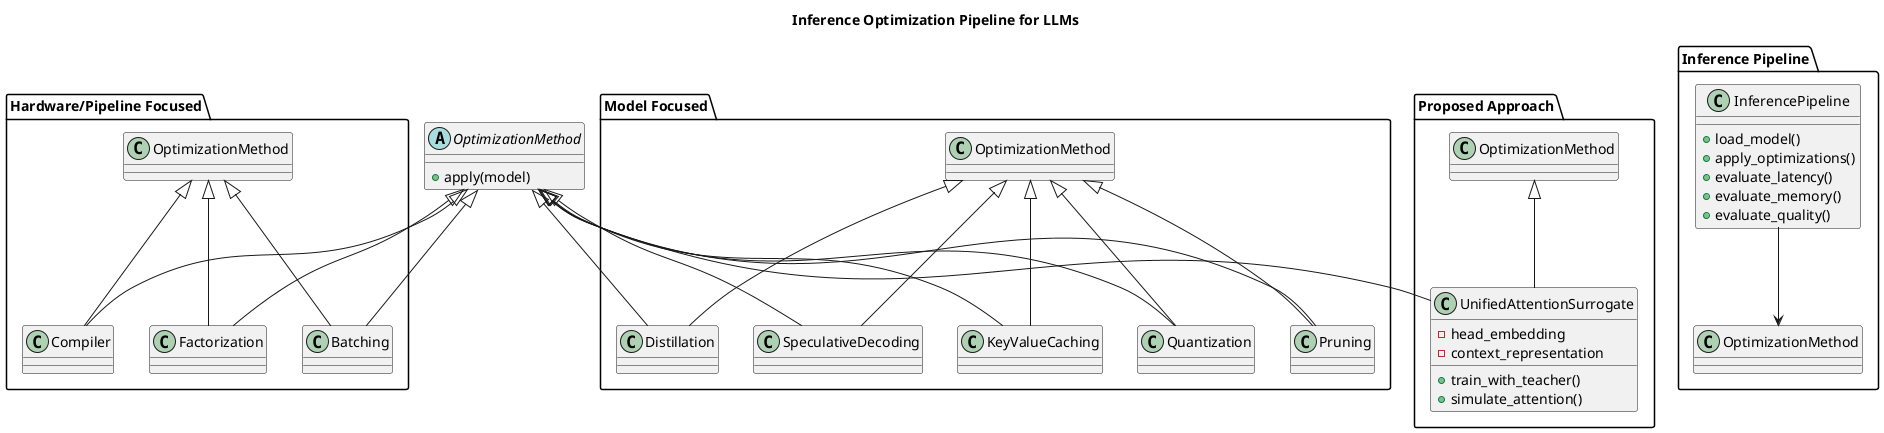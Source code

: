 @startuml
title Inference Optimization Pipeline for LLMs
top to bottom direction

package "Inference Pipeline" {
    class InferencePipeline {
        +load_model()
        +apply_optimizations()
        +evaluate_latency()
        +evaluate_memory()
        +evaluate_quality()
    }

    InferencePipeline --> OptimizationMethod
}

abstract class OptimizationMethod {
    +apply(model)
}

package "Hardware/Pipeline Focused" {
    class Batching extends OptimizationMethod
    class Compiler extends OptimizationMethod
    class Factorization extends OptimizationMethod
}

package "Model Focused" {
    class KeyValueCaching extends OptimizationMethod
    class Quantization extends OptimizationMethod
    class Pruning extends OptimizationMethod
    class Distillation extends OptimizationMethod
    class SpeculativeDecoding extends OptimizationMethod
}

package "Proposed Approach" {
    class UnifiedAttentionSurrogate extends OptimizationMethod {
        +train_with_teacher()
        +simulate_attention()
        -head_embedding
        -context_representation
    }
}

OptimizationMethod <|-- Batching
OptimizationMethod <|-- Compiler
OptimizationMethod <|-- Factorization
OptimizationMethod <|-- KeyValueCaching
OptimizationMethod <|-- Quantization
OptimizationMethod <|-- Pruning
OptimizationMethod <|-- Distillation
OptimizationMethod <|-- SpeculativeDecoding
OptimizationMethod <|-- UnifiedAttentionSurrogate

@enduml
